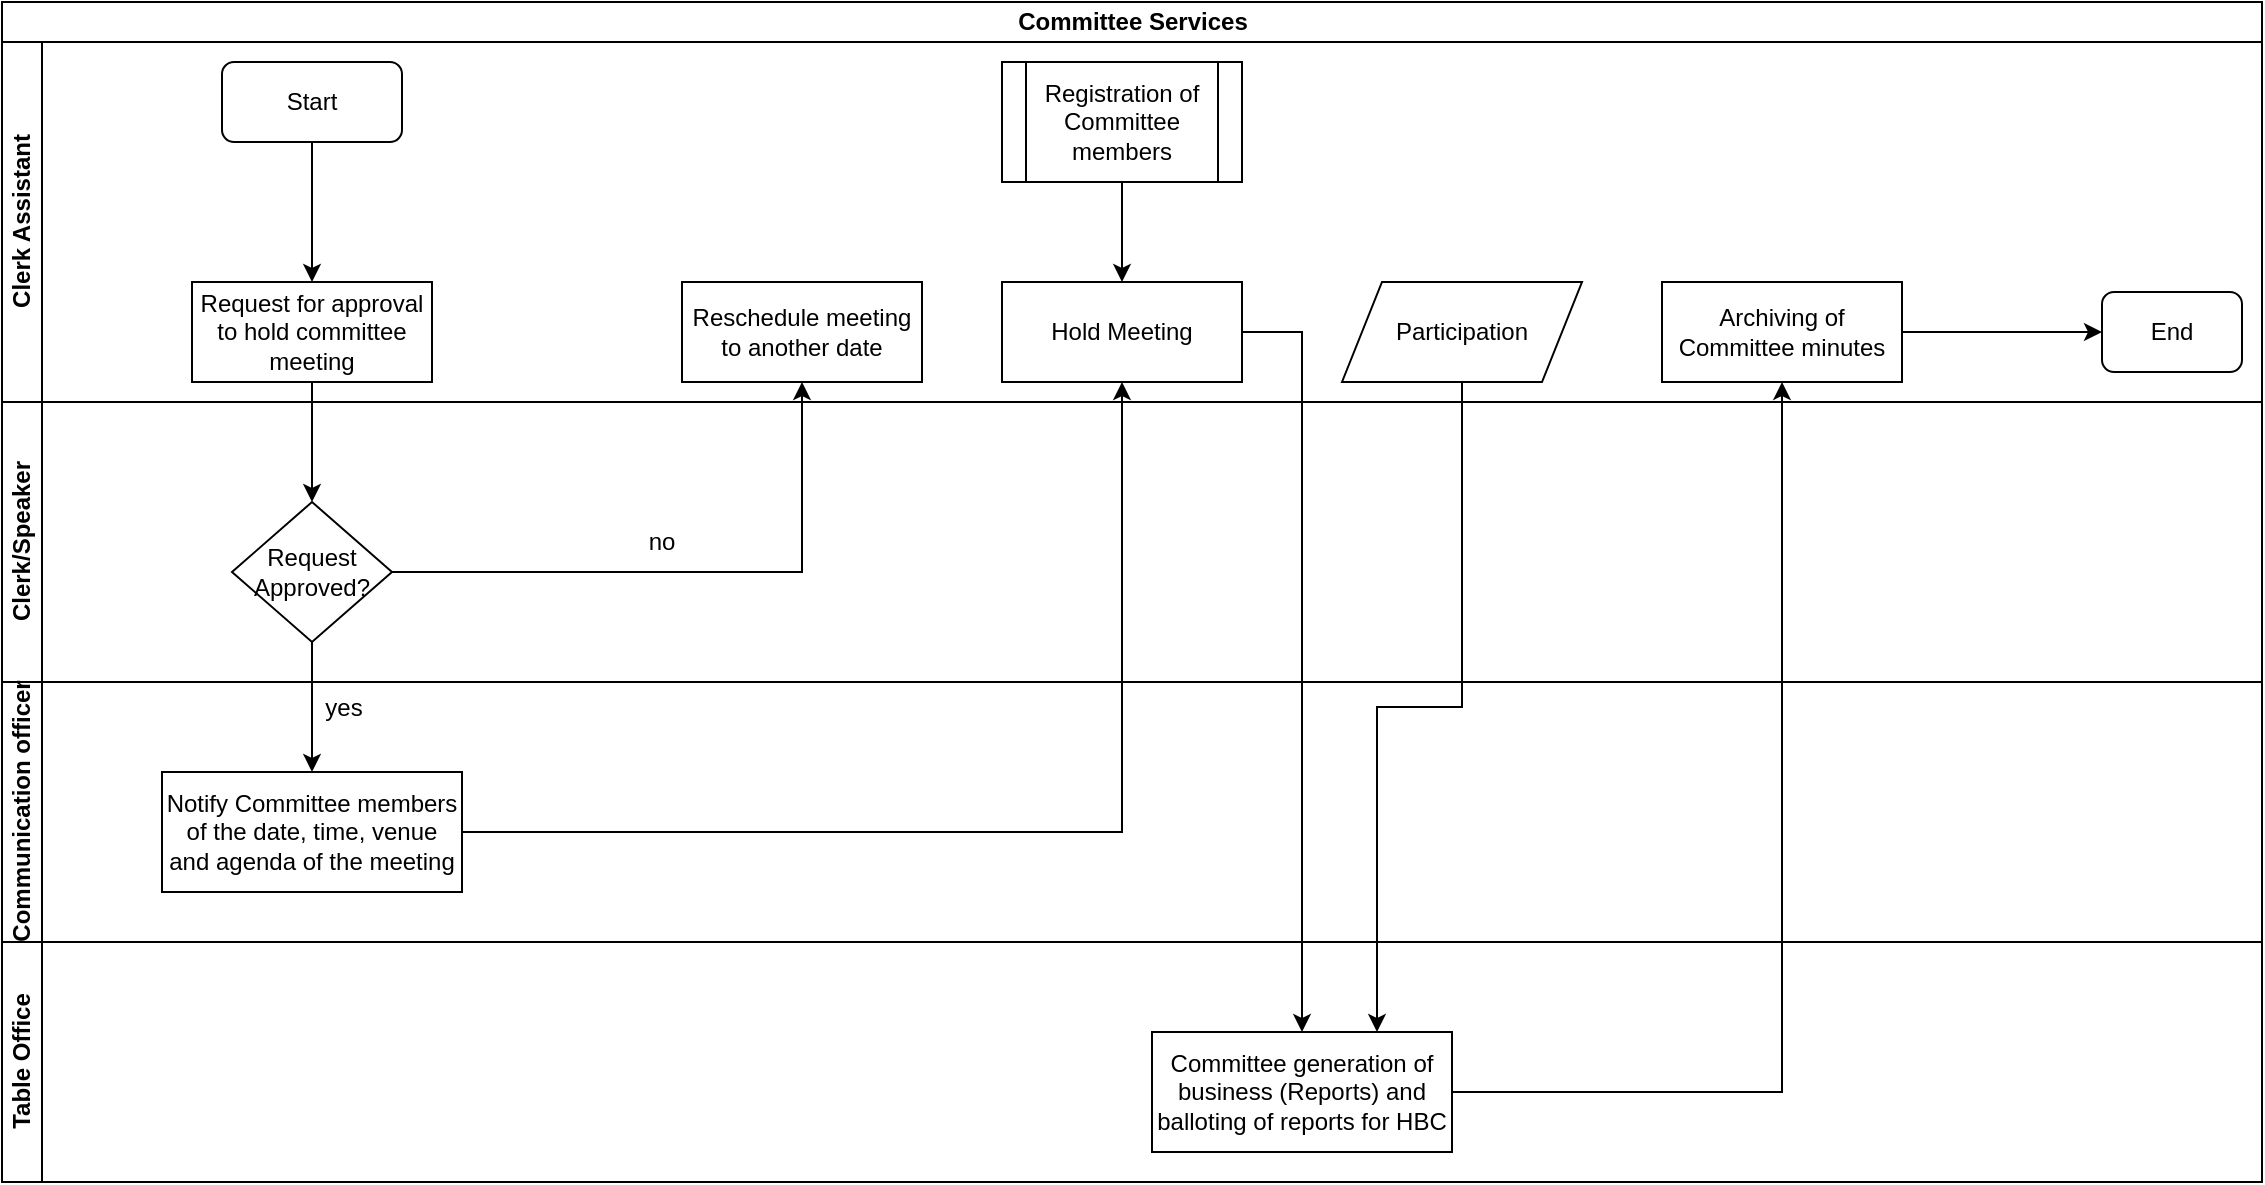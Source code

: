 <mxfile version="13.7.7" type="github">
  <diagram id="f3XIkjQdCUQKq6s4lpdB" name="Page-1">
    <mxGraphModel dx="910" dy="487" grid="1" gridSize="10" guides="1" tooltips="1" connect="1" arrows="1" fold="1" page="1" pageScale="1" pageWidth="1169" pageHeight="827" math="0" shadow="0">
      <root>
        <mxCell id="0" />
        <mxCell id="1" parent="0" />
        <mxCell id="b37uhtcjasAZOPHtGQyJ-1" value="Committee Services" style="swimlane;html=1;childLayout=stackLayout;resizeParent=1;resizeParentMax=0;horizontal=1;startSize=20;horizontalStack=0;" vertex="1" parent="1">
          <mxGeometry x="20" y="60" width="1130" height="590" as="geometry" />
        </mxCell>
        <mxCell id="b37uhtcjasAZOPHtGQyJ-2" value="Clerk Assistant" style="swimlane;html=1;startSize=20;horizontal=0;" vertex="1" parent="b37uhtcjasAZOPHtGQyJ-1">
          <mxGeometry y="20" width="1130" height="180" as="geometry" />
        </mxCell>
        <mxCell id="b37uhtcjasAZOPHtGQyJ-6" value="Start" style="rounded=1;whiteSpace=wrap;html=1;" vertex="1" parent="b37uhtcjasAZOPHtGQyJ-2">
          <mxGeometry x="110" y="10" width="90" height="40" as="geometry" />
        </mxCell>
        <mxCell id="b37uhtcjasAZOPHtGQyJ-25" value="Registration of Committee members" style="shape=process;whiteSpace=wrap;html=1;backgroundOutline=1;" vertex="1" parent="b37uhtcjasAZOPHtGQyJ-2">
          <mxGeometry x="500" y="10" width="120" height="60" as="geometry" />
        </mxCell>
        <mxCell id="b37uhtcjasAZOPHtGQyJ-35" value="End" style="rounded=1;whiteSpace=wrap;html=1;" vertex="1" parent="b37uhtcjasAZOPHtGQyJ-2">
          <mxGeometry x="1050" y="125" width="70" height="40" as="geometry" />
        </mxCell>
        <mxCell id="b37uhtcjasAZOPHtGQyJ-28" value="Participation" style="shape=parallelogram;perimeter=parallelogramPerimeter;whiteSpace=wrap;html=1;fixedSize=1;" vertex="1" parent="b37uhtcjasAZOPHtGQyJ-2">
          <mxGeometry x="670" y="120" width="120" height="50" as="geometry" />
        </mxCell>
        <mxCell id="b37uhtcjasAZOPHtGQyJ-20" value="Hold Meeting" style="whiteSpace=wrap;html=1;rounded=0;" vertex="1" parent="b37uhtcjasAZOPHtGQyJ-2">
          <mxGeometry x="500" y="120" width="120" height="50" as="geometry" />
        </mxCell>
        <mxCell id="b37uhtcjasAZOPHtGQyJ-9" value="Request for approval to hold committee meeting" style="rounded=0;whiteSpace=wrap;html=1;" vertex="1" parent="b37uhtcjasAZOPHtGQyJ-2">
          <mxGeometry x="95" y="120" width="120" height="50" as="geometry" />
        </mxCell>
        <mxCell id="b37uhtcjasAZOPHtGQyJ-17" value="Reschedule meeting to another date" style="whiteSpace=wrap;html=1;rounded=0;" vertex="1" parent="b37uhtcjasAZOPHtGQyJ-2">
          <mxGeometry x="340" y="120" width="120" height="50" as="geometry" />
        </mxCell>
        <mxCell id="b37uhtcjasAZOPHtGQyJ-24" value="" style="edgeStyle=orthogonalEdgeStyle;rounded=0;orthogonalLoop=1;jettySize=auto;html=1;entryX=0.5;entryY=0;entryDx=0;entryDy=0;exitX=0.5;exitY=1;exitDx=0;exitDy=0;" edge="1" parent="b37uhtcjasAZOPHtGQyJ-2" source="b37uhtcjasAZOPHtGQyJ-25" target="b37uhtcjasAZOPHtGQyJ-20">
          <mxGeometry relative="1" as="geometry">
            <mxPoint x="560" y="70" as="sourcePoint" />
            <mxPoint x="565" y="160" as="targetPoint" />
          </mxGeometry>
        </mxCell>
        <mxCell id="b37uhtcjasAZOPHtGQyJ-31" value="Archiving of Committee minutes" style="whiteSpace=wrap;html=1;rounded=0;" vertex="1" parent="b37uhtcjasAZOPHtGQyJ-2">
          <mxGeometry x="830" y="120" width="120" height="50" as="geometry" />
        </mxCell>
        <mxCell id="b37uhtcjasAZOPHtGQyJ-34" value="" style="edgeStyle=orthogonalEdgeStyle;rounded=0;orthogonalLoop=1;jettySize=auto;html=1;entryX=0;entryY=0.5;entryDx=0;entryDy=0;" edge="1" parent="b37uhtcjasAZOPHtGQyJ-2" source="b37uhtcjasAZOPHtGQyJ-31" target="b37uhtcjasAZOPHtGQyJ-35">
          <mxGeometry relative="1" as="geometry">
            <mxPoint x="1050" y="145" as="targetPoint" />
          </mxGeometry>
        </mxCell>
        <mxCell id="b37uhtcjasAZOPHtGQyJ-3" value="Clerk/Speaker" style="swimlane;html=1;startSize=20;horizontal=0;" vertex="1" parent="b37uhtcjasAZOPHtGQyJ-1">
          <mxGeometry y="200" width="1130" height="140" as="geometry" />
        </mxCell>
        <mxCell id="b37uhtcjasAZOPHtGQyJ-19" value="no" style="text;html=1;strokeColor=none;fillColor=none;align=center;verticalAlign=middle;whiteSpace=wrap;rounded=0;" vertex="1" parent="b37uhtcjasAZOPHtGQyJ-3">
          <mxGeometry x="310" y="59.5" width="40" height="20" as="geometry" />
        </mxCell>
        <mxCell id="b37uhtcjasAZOPHtGQyJ-10" value="Request Approved?" style="rhombus;whiteSpace=wrap;html=1;rounded=0;" vertex="1" parent="b37uhtcjasAZOPHtGQyJ-3">
          <mxGeometry x="115" y="50" width="80" height="70" as="geometry" />
        </mxCell>
        <mxCell id="b37uhtcjasAZOPHtGQyJ-4" value="Communication officer" style="swimlane;html=1;startSize=20;horizontal=0;" vertex="1" parent="b37uhtcjasAZOPHtGQyJ-1">
          <mxGeometry y="340" width="1130" height="130" as="geometry" />
        </mxCell>
        <mxCell id="b37uhtcjasAZOPHtGQyJ-12" value="Notify Committee members of the date, time, venue and agenda of the meeting" style="whiteSpace=wrap;html=1;rounded=0;" vertex="1" parent="b37uhtcjasAZOPHtGQyJ-4">
          <mxGeometry x="80" y="45" width="150" height="60" as="geometry" />
        </mxCell>
        <mxCell id="b37uhtcjasAZOPHtGQyJ-16" value="yes" style="text;html=1;strokeColor=none;fillColor=none;align=center;verticalAlign=middle;whiteSpace=wrap;rounded=0;" vertex="1" parent="b37uhtcjasAZOPHtGQyJ-4">
          <mxGeometry x="151" y="3" width="40" height="20" as="geometry" />
        </mxCell>
        <mxCell id="b37uhtcjasAZOPHtGQyJ-5" value="Table Office" style="swimlane;html=1;startSize=20;horizontal=0;" vertex="1" parent="b37uhtcjasAZOPHtGQyJ-1">
          <mxGeometry y="470" width="1130" height="120" as="geometry" />
        </mxCell>
        <mxCell id="b37uhtcjasAZOPHtGQyJ-26" value="Committee generation of business (Reports) and balloting of reports for HBC" style="whiteSpace=wrap;html=1;rounded=0;" vertex="1" parent="b37uhtcjasAZOPHtGQyJ-5">
          <mxGeometry x="575" y="45" width="150" height="60" as="geometry" />
        </mxCell>
        <mxCell id="b37uhtcjasAZOPHtGQyJ-11" value="" style="edgeStyle=orthogonalEdgeStyle;rounded=0;orthogonalLoop=1;jettySize=auto;html=1;" edge="1" parent="b37uhtcjasAZOPHtGQyJ-1" source="b37uhtcjasAZOPHtGQyJ-9" target="b37uhtcjasAZOPHtGQyJ-10">
          <mxGeometry relative="1" as="geometry" />
        </mxCell>
        <mxCell id="b37uhtcjasAZOPHtGQyJ-13" value="" style="edgeStyle=orthogonalEdgeStyle;rounded=0;orthogonalLoop=1;jettySize=auto;html=1;" edge="1" parent="b37uhtcjasAZOPHtGQyJ-1" source="b37uhtcjasAZOPHtGQyJ-10" target="b37uhtcjasAZOPHtGQyJ-12">
          <mxGeometry relative="1" as="geometry" />
        </mxCell>
        <mxCell id="b37uhtcjasAZOPHtGQyJ-18" value="" style="edgeStyle=orthogonalEdgeStyle;rounded=0;orthogonalLoop=1;jettySize=auto;html=1;" edge="1" parent="b37uhtcjasAZOPHtGQyJ-1" source="b37uhtcjasAZOPHtGQyJ-10" target="b37uhtcjasAZOPHtGQyJ-17">
          <mxGeometry relative="1" as="geometry" />
        </mxCell>
        <mxCell id="b37uhtcjasAZOPHtGQyJ-21" value="" style="edgeStyle=orthogonalEdgeStyle;rounded=0;orthogonalLoop=1;jettySize=auto;html=1;" edge="1" parent="b37uhtcjasAZOPHtGQyJ-1" source="b37uhtcjasAZOPHtGQyJ-12" target="b37uhtcjasAZOPHtGQyJ-20">
          <mxGeometry relative="1" as="geometry" />
        </mxCell>
        <mxCell id="b37uhtcjasAZOPHtGQyJ-27" value="" style="edgeStyle=orthogonalEdgeStyle;rounded=0;orthogonalLoop=1;jettySize=auto;html=1;entryX=0.5;entryY=0;entryDx=0;entryDy=0;" edge="1" parent="b37uhtcjasAZOPHtGQyJ-1" source="b37uhtcjasAZOPHtGQyJ-20" target="b37uhtcjasAZOPHtGQyJ-26">
          <mxGeometry relative="1" as="geometry">
            <Array as="points">
              <mxPoint x="650" y="165" />
            </Array>
          </mxGeometry>
        </mxCell>
        <mxCell id="b37uhtcjasAZOPHtGQyJ-30" value="" style="edgeStyle=orthogonalEdgeStyle;rounded=0;orthogonalLoop=1;jettySize=auto;html=1;entryX=0.75;entryY=0;entryDx=0;entryDy=0;" edge="1" parent="b37uhtcjasAZOPHtGQyJ-1" source="b37uhtcjasAZOPHtGQyJ-28" target="b37uhtcjasAZOPHtGQyJ-26">
          <mxGeometry relative="1" as="geometry">
            <mxPoint x="730" y="260" as="targetPoint" />
          </mxGeometry>
        </mxCell>
        <mxCell id="b37uhtcjasAZOPHtGQyJ-32" value="" style="edgeStyle=orthogonalEdgeStyle;rounded=0;orthogonalLoop=1;jettySize=auto;html=1;" edge="1" parent="b37uhtcjasAZOPHtGQyJ-1" source="b37uhtcjasAZOPHtGQyJ-26" target="b37uhtcjasAZOPHtGQyJ-31">
          <mxGeometry relative="1" as="geometry" />
        </mxCell>
        <mxCell id="b37uhtcjasAZOPHtGQyJ-8" value="" style="edgeStyle=orthogonalEdgeStyle;rounded=0;orthogonalLoop=1;jettySize=auto;html=1;" edge="1" parent="1" source="b37uhtcjasAZOPHtGQyJ-6">
          <mxGeometry relative="1" as="geometry">
            <mxPoint x="175" y="200" as="targetPoint" />
          </mxGeometry>
        </mxCell>
      </root>
    </mxGraphModel>
  </diagram>
</mxfile>
